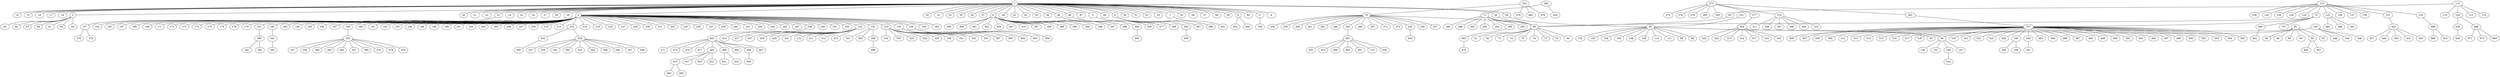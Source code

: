 graph {



	1 [height="0.05", level="1", pos="-4.62,-3436.68", width="0.05"];
	101 [level="2", pos="-7699.06,2886.42"];
	102 [level="4", pos="-5946.40,4123.65"];
	103 [height="0.05", level="1", pos="-6405.60,6977.35", width="0.05"];
	104 [height="0.05", level="1", pos="-5345.39,4912.74", width="0.05"];
	106 [level="4", pos="-7900.44,4087.11"];
	108 [level="2", pos="-6198.19,5119.49"];
	109 [height="0.05", level="1", pos="-7201.85,5485.72", width="0.05"];
	11 [height="0.05", level="1", pos="2369.71,-7256.38", width="0.05"];
	110 [level="4", pos="-6912.01,2863.04"];
	111 [height="0.05", level="1", pos="-7109.02,5964.11", width="0.05"];
	112 [height="0.05", level="1", pos="-8521.07,11626.72", width="0.05"];
	113 [height="0.05", level="1", pos="-7095.10,11741.67", width="0.05"];
	114 [height="0.05", level="1", pos="-7870.89,10526.47", width="0.05"];
	115 [level="2", pos="-9063.30,12291.19"];
	120 [height="0.05", level="1", pos="-6732.48,13351.88", width="0.05"];
	121 [level="4", pos="-4282.59,3524.44"];
	122 [height="0.05", level="1", pos="-3306.32,3863.03", width="0.05"];
	123 [height="0.05", level="1", pos="-13458.70,493.04", width="0.05"];
	125 [level="2", pos="-13285.67,-1374.09"];
	126 [level="2", pos="-12422.76,268.20"];
	128 [level="2", pos="-12574.65,1986.76"];
	129 [height="0.05", level="1", pos="-12515.44,1601.11", width="0.05"];
	131 [level="2", pos="-15383.04,1064.43"];
	134 [level="3", pos="-14976.57,1291.45"];
	136 [level="3", pos="-13691.61,2020.17"];
	137 [level="4", pos="-13111.15,-171.20"];
	138 [level="4", pos="-14152.55,-59.37"];
	139 [level="2", pos="-13973.52,1893.10"];
	14 [height="0.05", level="1", pos="-3525.53,-2757.04", width="0.05"];
	143 [level="2", pos="-14716.85,-41.36"];
	145 [level="2", pos="-6835.30,8287.38"];
	146 [level="4", pos="-8413.25,7766.66"];
	147 [level="2", pos="-8723.30,6474.10"];
	148 [level="4", pos="-7226.08,6758.86"];
	15 [height="0.05", level="1", pos="-2637.30,-7142.53", width="0.05"];
	151 [height="0.05", level="1", pos="-7847.38,8699.03", width="0.05"];
	152 [height="0.05", level="1", pos="1738.45,5172.01", width="0.05"];
	153 [height="0.05", level="1", pos="3934.15,4028.97", width="0.05"];
	155 [level="2", pos="-1450.53,3398.66"];
	156 [level="2", pos="691.85,3241.64"];
	16 [level="2", pos="608.42,-5709.95"];
	160 [height="0.05", level="1", pos="1091.03,2408.39", width="0.05"];
	163 [level="3", pos="1040.60,-1441.72"];
	164 [level="2", pos="2255.98,651.24"];
	165 [level="4", pos="-1319.41,2122.10"];
	167 [level="4", pos="-2236.30,506.38"];
	168 [height="0.05", level="1", pos="1202.06,3530.18", width="0.05"];
	169 [level="2", pos="622.87,-1788.33"];
	17 [height="0.05", level="1", pos="-1677.55,-1777.41", width="0.05"];
	171 [level="2", pos="-2596.63,8.31"];
	172 [level="2", pos="-2526.38,1102.13"];
	173 [level="2", pos="2146.56,-919.55"];
	174 [height="0.05", level="1", pos="3374.86,172.43", width="0.05"];
	175 [level="2", pos="62.07,2875.77"];
	176 [level="4", pos="-2061.69,1334.56"];
	178 [level="4", pos="92.40,2511.41"];
	179 [level="2", pos="-1880.95,2305.32"];
	181 [height="0.05", level="1", pos="-1360.66,4496.10", width="0.05"];
	182 [height="0.05", level="1", pos="-1005.51,3502.50", width="0.05"];
	183 [level="3", pos="2019.84,109.38"];
	184 [level="2", pos="-348.29,2522.78"];
	185 [level="2", pos="1741.37,-774.92"];
	186 [level="2", pos="1800.03,2690.48"];
	187 [height="0.05", level="1", pos="1769.49,1089.88", width="0.05"];
	188 [height="0.05", level="1", pos="2759.15,3265.86", width="0.05"];
	189 [level="2", pos="929.83,-1668.92"];
	19 [level="2", pos="-2023.67,-5486.14"];
	191 [level="2", pos="1651.02,-1761.04"];
	192 [level="2", pos="2861.85,-234.82"];
	193 [level="2", pos="-1497.52,-590.13"];
	194 [level="2", pos="1903.49,2012.32"];
	196 [level="2", pos="1261.09,-1815.55"];
	198 [level="2", pos="83.00,-1523.32"];
	199 [level="2", pos="-500.37,-1154.67"];
	2 [height="0.05", level="1", pos="-5146.91,-1791.31", width="0.05"];
	20 [height="0.05", level="1", pos="-3943.58,-5147.30", width="0.05"];
	201 [level="4", pos="-2515.49,60.01"];
	203 [level="2", pos="-2225.13,1365.59"];
	204 [level="3", pos="1885.43,538.52"];
	205 [height="0.05", level="1", pos="2146.33,-1927.02", width="0.05"];
	206 [level="2", pos="-1468.86,2275.25"];
	207 [level="4", pos="-2031.41,-352.91"];
	209 [level="3", pos="1900.83,-333.86"];
	21 [level="2", pos="-2741.67,-2998.88"];
	210 [height="0.05", level="1", pos="2526.12,-425.68", width="0.05"];
	213 [level="2", pos="568.59,-1563.91"];
	216 [height="0.05", level="1", pos="-2204.18,5850.32", width="0.05"];
	218 [height="0.05", level="1", pos="-2400.05,2266.51", width="0.05"];
	219 [level="2", pos="2772.19,-884.35"];
	22 [level="4", pos="-1871.06,-4676.93"];
	224 [height="0.05", level="1", pos="2145.31,-1316.85", width="0.05"];
	227 [level="4", pos="-396.27,2584.09"];
	228 [level="2", pos="-477.42,-1336.34"];
	23 [height="0.05", level="1", pos="-68.12,-7940.32", width="0.05"];
	230 [level="2", pos="99.33,-1893.40"];
	231 [level="2", pos="-2427.65,473.82"];
	232 [height="0.05", level="1", pos="1783.12,1572.22", width="0.05"];
	235 [level="4", pos="1445.74,-929.43"];
	236 [height="0.05", level="1", pos="4131.42,467.73", width="0.05"];
	237 [level="3", pos="1163.74,2462.30"];
	239 [level="2", pos="-1286.81,-895.74"];
	24 [level="2", pos="1685.17,-5069.41"];
	240 [level="4", pos="274.73,-1495.81"];
	241 [level="4", pos="-852.66,-988.74"];
	243 [level="2", pos="1478.07,998.00"];
	244 [level="3", pos="1489.49,-1263.68"];
	245 [level="4", pos="1457.65,2337.90"];
	247 [level="3", pos="2082.90,936.40"];
	248 [height="0.05", level="1", pos="4715.89,1639.41", width="0.05"];
	249 [level="2", pos="-1963.07,-741.66"];
	25 [level="2", pos="2556.08,-4159.87"];
	251 [level="3", pos="1533.13,1343.55"];
	252 [level="2", pos="-2283.99,-357.71"];
	254 [level="2", pos="-12896.41,6411.41"];
	255 [level="2", pos="-16333.39,7041.43"];
	256 [level="2", pos="-14193.63,4673.35"];
	257 [height="0.05", level="1", pos="-16136.86,8132.24", width="0.05"];
	258 [height="0.05", level="1", pos="-16762.34,4255.22", width="0.05"];
	259 [level="2", pos="-15755.81,4597.91"];
	26 [level="2", pos="-2916.17,-2405.83"];
	260 [level="2", pos="-13938.69,6607.90"];
	261 [level="2", pos="-15446.67,7398.96"];
	262 [height="0.05", level="1", pos="-14379.03,8241.03", width="0.05"];
	264 [level="2", pos="-14751.63,4451.61"];
	265 [level="2", pos="-16889.80,5461.12"];
	266 [level="4", pos="-13853.72,6043.50"];
	267 [height="0.05", level="1", pos="-17119.16,6455.23", width="0.05"];
	27 [level="2", pos="-1674.83,-1439.36"];
	271 [level="2", pos="-14410.53,7538.11"];
	272 [level="2", pos="-13506.72,5578.58"];
	273 [height="0.05", level="1", pos="-13323.48,-4970.56", width="0.05"];
	274 [level="2", pos="-11071.67,-6033.34"];
	275 [level="2", pos="-14015.02,-5579.55"];
	276 [level="2", pos="-13511.16,-4071.63"];
	277 [height="0.05", level="1", pos="-13393.87,-7279.52", width="0.05"];
	279 [level="2", pos="-12246.02,-6062.46"];
	28 [height="0.05", level="1", pos="-3246.99,-917.10", width="0.05"];
	281 [height="0.05", level="1", pos="-11467.39,-1659.10", width="0.05"];
	282 [level="4", pos="-11834.28,-4781.64"];
	283 [height="0.05", level="1", pos="-14910.71,-4517.31", width="0.05"];
	284 [height="0.05", level="1", pos="-12953.01,10638.77", width="0.05"];
	285 [level="4", pos="-10360.85,9386.03"];
	286 [level="4", pos="-11646.09,8442.60"];
	288 [level="3", pos="-10658.08,10004.49"];
	29 [level="2", pos="2469.37,-2849.46"];
	292 [level="3", pos="-11945.15,8737.34"];
	293 [level="3", pos="-10454.74,8685.98"];
	294 [level="2", pos="-12201.15,9469.09"];
	296 [height="0.05", level="1", pos="-11411.11,11378.70", width="0.05"];
	299 [height="0.05", level="1", pos="2586.84,6582.02", width="0.05"];
	3 [height="0.05", level="1", pos="-153.31,165.78", width="0.05"];
	30 [height="0.05", level="1", pos="2313.11,-4875.88", width="0.05"];
	301 [level="2", pos="2440.30,5295.03"];
	302 [level="2", pos="1361.06,6035.59"];
	304 [height="0.05", level="1", pos="-10852.04,-8564.13", width="0.05"];
	306 [level="2", pos="-10526.68,-6686.48"];
	307 [level="2", pos="-11279.67,-6960.21"];
	308 [level="4", pos="-12060.03,-6483.88"];
	309 [level="4", pos="-11463.84,-5181.58"];
	31 [level="2", pos="883.07,-2257.36"];
	310 [level="3", pos="-10873.48,-5365.03"];
	311 [level="4", pos="-10608.93,-5956.45"];
	313 [height="0.05", level="1", pos="-10260.86,-10587.90", width="0.05"];
	314 [level="2", pos="-11265.83,-9990.09"];
	317 [level="4", pos="-10272.03,-9207.04"];
	319 [level="2", pos="-12134.91,-8871.35"];
	32 [height="0.05", level="1", pos="-881.07,-6433.27", width="0.05"];
	320 [level="4", pos="-11793.02,-9528.79"];
	322 [level="4", pos="-10900.08,-8182.13"];
	323 [level="2", pos="-9988.05,-8473.92"];
	325 [height="0.05", level="1", pos="6197.26,2280.36", width="0.05"];
	328 [level="3", pos="5060.67,4085.24"];
	329 [level="2", pos="4724.57,2565.83"];
	330 [level="2", pos="4285.76,2852.60"];
	331 [level="2", pos="5495.61,3767.63"];
	332 [level="4", pos="4406.27,4866.87"];
	333 [level="3", pos="3556.18,3056.11"];
	334 [level="4", pos="3465.46,4048.72"];
	335 [height="0.05", level="1", pos="5752.85,2821.06", width="0.05"];
	336 [level="2", pos="-9847.53,-1524.97"];
	337 [height="0.05", level="1", pos="-7414.69,-2673.50", width="0.05"];
	338 [level="2", pos="-10276.83,-693.14"];
	339 [level="2", pos="-10886.81,-1320.30"];
	340 [level="3", pos="-4907.36,-4037.02"];
	341 [level="3", pos="-4470.84,-4344.17"];
	342 [level="2", pos="-454.35,4649.99"];
	343 [level="2", pos="-114.61,5250.50"];
	344 [level="2", pos="-6158.99,8981.93"];
	346 [level="4", pos="-5954.98,7942.04"];
	348 [level="3", pos="-6966.57,8778.40"];
	35 [height="0.05", level="1", pos="-3343.92,-3740.91", width="0.05"];
	355 [level="2", pos="4989.38,5981.14"];
	357 [level="4", pos="5206.18,7089.94"];
	358 [level="4", pos="3958.23,5914.49"];
	36 [height="0.05", level="1", pos="-3001.79,-5219.75", width="0.05"];
	360 [level="2", pos="6147.23,5529.11"];
	362 [level="4", pos="4856.59,5244.62"];
	364 [level="4", pos="4526.50,6974.48"];
	367 [level="2", pos="3744.28,6312.95"];
	369 [level="2", pos="6257.46,6641.44"];
	37 [height="0.05", level="1", pos="2444.80,-3549.54", width="0.05"];
	370 [level="3", pos="5687.93,5456.73"];
	374 [level="2", pos="4795.44,7320.60"];
	376 [level="2", pos="6522.80,6389.62"];
	377 [level="2", pos="924.51,-8823.98"];
	378 [level="4", pos="1150.57,-9021.74"];
	379 [level="2", pos="1589.39,-8519.77"];
	380 [height="0.05", level="1", pos="-537.55,6595.15", width="0.05"];
	381 [height="0.05", level="1", pos="462.94,7571.26", width="0.05"];
	382 [level="3", pos="408.37,6296.71"];
	387 [height="0.05", level="1", pos="-630.37,-12924.98", width="0.05"];
	388 [level="2", pos="272.55,-10208.17"];
	389 [height="0.05", level="1", pos="1263.69,-10551.41", width="0.05"];
	390 [level="2", pos="-1513.47,-12072.21"];
	394 [height="0.05", level="1", pos="-2464.01,-12682.93", width="0.05"];
	396 [level="4", pos="-514.32,-9628.08"];
	397 [level="3", pos="-1189.91,-9447.07"];
	398 [level="2", pos="-2723.70,-9837.81"];
	399 [level="2", pos="-2175.39,-11706.99"];
	4 [height="0.05", level="1", pos="-927.32,-10630.20", width="0.05"];
	40 [level="3", pos="-2379.13,-1890.27"];
	400 [height="0.05", level="1", pos="1003.92,-12267.47", width="0.05"];
	401 [level="2", pos="-404.78,-12088.53"];
	402 [level="4", pos="-1911.39,-9959.21"];
	405 [level="2", pos="472.82,-10969.27"];
	407 [level="2", pos="-2599.66,-10749.52"];
	41 [height="0.05", level="1", pos="612.85,-6202.80", width="0.05"];
	410 [level="4", pos="-2401.29,-10858.65"];
	411 [level="2", pos="-3008.35,5433.80"];
	412 [level="4", pos="-3850.66,4784.42"];
	413 [level="3", pos="-3759.58,5064.27"];
	414 [level="4", pos="-2720.83,3584.83"];
	417 [height="0.05", level="1", pos="-2924.04,5157.05", width="0.05"];
	42 [height="0.05", level="1", pos="-2377.91,-4341.17", width="0.05"];
	427 [level="4", pos="-3653.18,2925.80"];
	428 [level="2", pos="-2546.61,4359.78"];
	429 [level="4", pos="-3293.68,2945.74"];
	43 [height="0.05", level="1", pos="-2261.99,-3516.59", width="0.05"];
	431 [level="4", pos="-4328.18,3970.25"];
	434 [level="4", pos="-13337.59,10737.16"];
	44 [height="0.05", level="1", pos="65.09,-7111.36", width="0.05"];
	443 [level="2", pos="-16279.89,1819.45"];
	445 [level="4", pos="-16208.64,1954.40"];
	45 [height="0.05", level="1", pos="-5988.40,995.77", width="0.05"];
	450 [level="4", pos="-17252.64,1782.35"];
	451 [level="4", pos="-17052.42,835.49"];
	453 [level="2", pos="-16991.71,2360.65"];
	457 [level="4", pos="-16466.75,734.45"];
	46 [height="0.05", level="1", pos="3069.21,-5932.91", width="0.05"];
	461 [level="2", pos="-18457.17,5437.69"];
	462 [level="2", pos="7086.59,367.04"];
	463 [level="2", pos="9350.61,455.23"];
	464 [level="3", pos="6271.34,-348.06"];
	465 [level="4", pos="7288.17,-384.71"];
	466 [level="4", pos="6389.71,413.82"];
	467 [level="3", pos="7292.93,1617.85"];
	47 [level="2", pos="-1576.40,-1916.66"];
	471 [level="2", pos="8432.21,158.25"];
	473 [level="2", pos="8166.25,1314.58"];
	474 [level="2", pos="7784.51,-748.62"];
	477 [level="3", pos="6810.61,1487.66"];
	478 [level="2", pos="-12205.32,7053.83"];
	479 [level="4", pos="-13161.23,7172.34"];
	48 [height="0.05", level="1", pos="4445.29,-3351.00", width="0.05"];
	482 [level="4", pos="-12572.98,6243.99"];
	483 [level="2", pos="-8139.74,-942.69"];
	484 [level="4", pos="-7081.39,-4582.47"];
	486 [level="2", pos="-6754.61,-5388.77"];
	487 [height="0.05", level="1", pos="-10470.33,-2344.99", width="0.05"];
	488 [level="2", pos="-7322.01,-588.46"];
	489 [level="4", pos="-6266.92,-5029.88"];
	49 [level="3", pos="852.12,-2202.65"];
	490 [level="4", pos="-8984.52,-3043.76"];
	492 [height="0.05", level="1", pos="-4598.06,-2724.87", width="0.05"];
	493 [level="2", pos="-6070.75,-2089.26"];
	494 [height="0.05", level="1", pos="-9993.32,-3737.94", width="0.05"];
	497 [level="2", pos="-5265.71,-3151.89"];
	499 [level="2", pos="-7221.69,-996.93"];
	5 [level="2", pos="-686.68,-1554.83"];
	50 [height="0.05", level="1", pos="-2192.91,-2350.33", width="0.05"];
	500 [level="3", pos="-5378.20,-3688.93"];
	502 [height="0.05", level="1", pos="-8200.35,-6275.57", width="0.05"];
	503 [height="0.05", level="1", pos="-9362.54,-1652.11", width="0.05"];
	504 [height="0.05", level="1", pos="-5523.92,-4292.21", width="0.05"];
	505 [level="4", pos="-8753.75,-3995.80"];
	506 [height="0.05", level="1", pos="-5357.49,-5296.71", width="0.05"];
	507 [height="0.05", level="1", pos="-9308.47,-4918.42", width="0.05"];
	508 [level="4", pos="-7980.07,-1092.32"];
	509 [height="0.05", level="1", pos="-4884.54,-3321.07", width="0.05"];
	51 [height="0.05", level="1", pos="-2525.52,-6178.96", width="0.05"];
	512 [level="2", pos="-5319.21,-5469.63"];
	513 [height="0.05", level="1", pos="-6447.88,-920.63", width="0.05"];
	514 [level="2", pos="-8459.86,-4447.64"];
	515 [height="0.05", level="1", pos="-6343.72,-5000.20", width="0.05"];
	516 [height="0.05", level="1", pos="-7637.04,-5360.25", width="0.05"];
	517 [level="2", pos="-9599.39,-2574.74"];
	518 [level="2", pos="-5293.19,-4383.83"];
	519 [level="2", pos="-6573.26,-1467.94"];
	52 [height="0.05", level="1", pos="-2466.81,-2161.43", width="0.05"];
	521 [level="4", pos="-7967.65,-4497.96"];
	522 [height="0.05", level="1", pos="-9614.53,-732.02", width="0.05"];
	525 [level="2", pos="-9303.22,-3695.94"];
	528 [level="2", pos="-5917.82,-1818.29"];
	53 [level="4", pos="216.00,-2158.85"];
	532 [level="4", pos="-9298.42,7055.00"];
	536 [height="0.05", level="1", pos="833.47,9997.12", width="0.05"];
	537 [level="4", pos="-168.09,9820.21"];
	539 [level="2", pos="5.46,10861.38"];
	54 [height="0.05", level="1", pos="-1923.44,-1077.96", width="0.05"];
	541 [level="3", pos="-58.24,9404.10"];
	542 [level="2", pos="1761.54,10924.15"];
	543 [level="4", pos="387.59,10690.06"];
	544 [height="0.05", level="1", pos="2887.64,9300.06", width="0.05"];
	545 [level="2", pos="2308.48,9839.80"];
	546 [level="3", pos="843.95,8832.45"];
	547 [level="3", pos="1348.61,10777.95"];
	548 [level="2", pos="1655.73,8914.25"];
	55 [height="0.05", level="1", pos="1905.66,-2420.67", width="0.05"];
	552 [level="4", pos="-2649.94,6552.92"];
	556 [level="4", pos="-2812.52,6588.77"];
	558 [level="4", pos="4777.99,-3066.09"];
	56 [level="2", pos="-2544.08,-3962.45"];
	564 [level="4", pos="-2197.61,3483.33"];
	567 [level="4", pos="-2027.84,3788.67"];
	569 [level="4", pos="-1897.44,2743.16"];
	57 [level="2", pos="-1402.56,-5638.06"];
	577 [level="4", pos="-932.69,-1307.07"];
	58 [level="3", pos="-922.46,-1913.64"];
	583 [level="4", pos="-14304.88,-1304.89"];
	588 [level="4", pos="-13088.67,-1643.88"];
	59 [height="0.05", level="1", pos="3460.10,-2794.85", width="0.05"];
	591 [level="2", pos="-13852.48,-2107.70"];
	592 [level="4", pos="4775.72,-4887.10"];
	597 [level="2", pos="5617.55,-6009.37"];
	598 [level="4", pos="4436.12,-6154.30"];
	599 [level="2", pos="5844.68,-5023.32"];
	6 [height="0.05", level="1", pos="4878.97,-5192.19", width="0.05"];
	60 [level="3", pos="1484.64,-2527.34"];
	601 [level="3", pos="-524.68,-1709.82"];
	604 [level="2", pos="119.15,3987.02"];
	608 [level="2", pos="737.07,4322.11"];
	61 [level="2", pos="-4708.76,-741.79"];
	615 [level="3", pos="10121.24,1152.93"];
	617 [level="2", pos="10051.33,-70.99"];
	620 [level="4", pos="9172.31,1567.94"];
	621 [level="4", pos="9251.56,34.45"];
	628 [level="3", pos="-7052.62,14509.46"];
	629 [level="3", pos="-7088.97,14161.37"];
	63 [height="0.05", level="1", pos="-7113.94,1267.93", width="0.05"];
	631 [level="3", pos="6421.86,-1356.18"];
	632 [level="3", pos="5706.81,-864.07"];
	633 [level="2", pos="-17090.05,7603.38"];
	64 [level="3", pos="-4164.72,-1613.90"];
	649 [level="4", pos="833.36,-6960.69"];
	65 [level="2", pos="-4996.24,-2491.03"];
	652 [level="4", pos="1834.63,-7159.85"];
	659 [level="4", pos="5068.82,-4064.01"];
	66 [height="0.05", level="1", pos="-7237.08,110.51", width="0.05"];
	660 [level="4", pos="-11615.50,1867.25"];
	661 [level="4", pos="-11678.88,2053.27"];
	665 [level="4", pos="5736.93,330.32"];
	67 [height="0.05", level="1", pos="-5978.82,-18.10", width="0.05"];
	68 [height="0.05", level="1", pos="-4827.38,-440.18", width="0.05"];
	682 [level="4", pos="10967.84,749.00"];
	683 [level="3", pos="10468.42,1544.68"];
	689 [level="4", pos="2598.04,7471.97"];
	69 [height="0.05", level="1", pos="-10759.04,4077.29", width="0.05"];
	694 [level="2", pos="3781.67,-6752.82"];
	695 [level="2", pos="4248.21,-7416.82"];
	7 [level="3", pos="-417.33,-2051.91"];
	70 [height="0.05", level="1", pos="-15089.38,5701.01", width="0.05"];
	707 [level="4", pos="-10369.15,1393.14"];
	71 [height="0.05", level="1", pos="-10839.33,9228.20", width="0.05"];
	715 [level="3", pos="-18382.45,4718.62"];
	72 [height="0.05", level="1", pos="-10849.07,1324.07", width="0.05"];
	73 [level="2", pos="-10569.52,2505.83"];
	74 [level="3", pos="-11457.61,3545.07"];
	75 [height="0.05", level="1", pos="-9536.65,5317.27", width="0.05"];
	76 [level="2", pos="-9455.20,4394.09"];
	769 [level="4", pos="2668.25,-7487.89"];
	77 [height="0.05", level="1", pos="-10539.92,6410.01", width="0.05"];
	79 [height="0.05", level="1", pos="-12534.28,3936.29", width="0.05"];
	8 [level="4", pos="-713.01,-5440.61"];
	80 [level="2", pos="-10007.51,2860.31"];
	81 [level="4", pos="-11205.58,5116.16"];
	82 [level="2", pos="-9566.26,3159.55"];
	83 [height="0.05", level="1", pos="-9173.37,8244.95", width="0.05"];
	830 [level="2", pos="-19352.25,6287.86"];
	833 [level="4", pos="-18884.73,5047.97"];
	85 [height="0.05", level="1", pos="-3521.13,8376.75", width="0.05"];
	86 [level="2", pos="-3154.83,7781.87"];
	863 [level="2", pos="-11680.35,12201.37"];
	868 [level="2", pos="-5585.75,13344.72"];
	869 [level="4", pos="-5429.27,13670.76"];
	871 [level="2", pos="-4622.14,13315.90"];
	872 [level="2", pos="-5080.91,12267.34"];
	875 [level="3", pos="-18626.58,6641.31"];
	88 [height="0.05", level="1", pos="-5091.43,8771.88", width="0.05"];
	886 [level="3", pos="-15370.50,2775.01"];
	889 [level="3", pos="-14834.26,2349.46"];
	89 [level="3", pos="-4462.60,9154.40"];
	9 [height="0.05", level="1", pos="1746.31,-6568.05", width="0.05"];
	90 [height="0.05", level="1", pos="-2110.88,9159.83", width="0.05"];
	915 [level="3", pos="-14583.03,2734.29"];
	92 [height="0.05", level="1", pos="-3938.80,10406.74", width="0.05"];
	93 [height="0.05", level="1", pos="-5168.98,3127.98", width="0.05"];
	94 [height="0.05", level="1", pos="-2641.96,10689.61", width="0.05"];
	947 [level="3", pos="-1624.64,9438.31"];
	949 [level="2", pos="-19567.42,5425.71"];
	95 [height="0.05", level="1", pos="-7232.51,3388.87", width="0.05"];
	950 [level="4", pos="-17809.83,6425.71"];
	951 [level="4", pos="-17850.70,5123.32"];
	954 [height="0.05", level="1", pos="-1498.91,8261.34", width="0.05"];
	96 [height="0.05", level="1", pos="-8253.55,7095.42", width="0.05"];
	975 [level="2", pos="-11954.73,12844.59"];
	98 [height="0.05", level="1", pos="-5958.25,6017.42", width="0.05"];
	99 [height="0.05", level="1", pos="-8501.53,3409.26", width="0.05"];
	3 -- 216 [ ];
	3 -- 218 [ ];
	3 -- 219 [ ];
	3 -- 224 [ ];
	3 -- 228 [ ];
	3 -- 230 [ ];
	3 -- 231 [ ];
	3 -- 232 [ ];
	3 -- 236 [ ];
	3 -- 237 [ ];
	1 -- 23 [ ];
	3 -- 239 [ ];
	3 -- 243 [ ];
	3 -- 244 [ ];
	3 -- 247 [ ];
	3 -- 248 [ ];
	3 -- 249 [ ];
	3 -- 251 [ ];
	3 -- 252 [ ];
	3 -- 207 [ ];
	3 -- 201 [ ];
	1 -- 24 [ ];
	3 -- 176 [ ];
	3 -- 227 [ ];
	3 -- 165 [ ];
	3 -- 240 [ ];
	3 -- 245 [ ];
	3 -- 241 [ ];
	3 -- 178 [ ];
	3 -- 167 [ ];
	3 -- 235 [ ];
	4 -- 387 [ ];
	1 -- 25 [ ];
	4 -- 388 [ ];
	4 -- 389 [ ];
	4 -- 390 [ ];
	4 -- 394 [ ];
	4 -- 397 [ ];
	4 -- 398 [ ];
	4 -- 399 [ ];
	4 -- 400 [ ];
	4 -- 401 [ ];
	4 -- 405 [ ];
	1 -- 26 [ ];
	4 -- 407 [ ];
	4 -- 396 [ ];
	4 -- 402 [ ];
	4 -- 410 [ ];
	45 -- 69 [ ];
	46 -- 694 [ ];
	48 -- 558 [ ];
	5 -- 577 [ ];
	54 -- 95 [ ];
	6 -- 597 [ ];
	1 -- 27 [ ];
	6 -- 599 [ ];
	6 -- 592 [ ];
	6 -- 598 [ ];
	7 -- 601 [ ];
	9 -- 652 [ ];
	9 -- 649 [ ];
	101 -- 95 [ ];
	95 -- 103 [ ];
	95 -- 104 [ ];
	95 -- 108 [ ];
	1 -- 28 [ ];
	95 -- 109 [ ];
	95 -- 111 [ ];
	95 -- 96 [ ];
	95 -- 93 [ ];
	95 -- 98 [ ];
	95 -- 99 [ ];
	95 -- 106 [ ];
	95 -- 102 [ ];
	95 -- 110 [ ];
	112 -- 113 [ ];
	1 -- 29 [ ];
	112 -- 114 [ ];
	112 -- 115 [ ];
	112 -- 120 [ ];
	112 -- 83 [ ];
	120 -- 629 [ ];
	120 -- 868 [ ];
	83 -- 69 [ ];
	629 -- 628 [ ];
	868 -- 871 [ ];
	868 -- 872 [ ];
	1 -- 3 [ ];
	868 -- 869 [ ];
	122 -- 411 [ ];
	122 -- 413 [ ];
	122 -- 417 [ ];
	122 -- 428 [ ];
	122 -- 121 [ ];
	122 -- 431 [ ];
	122 -- 427 [ ];
	122 -- 414 [ ];
	122 -- 412 [ ];
	1 -- 30 [ ];
	122 -- 429 [ ];
	123 -- 125 [ ];
	123 -- 126 [ ];
	123 -- 128 [ ];
	123 -- 129 [ ];
	123 -- 131 [ ];
	123 -- 134 [ ];
	123 -- 136 [ ];
	123 -- 139 [ ];
	123 -- 143 [ ];
	1 -- 31 [ ];
	1 -- 11 [ ];
	123 -- 72 [ ];
	123 -- 137 [ ];
	123 -- 138 [ ];
	125 -- 591 [ ];
	125 -- 588 [ ];
	125 -- 583 [ ];
	131 -- 443 [ ];
	134 -- 889 [ ];
	72 -- 337 [ ];
	72 -- 69 [ ];
	1 -- 32 [ ];
	72 -- 707 [ ];
	72 -- 660 [ ];
	443 -- 453 [ ];
	443 -- 451 [ ];
	443 -- 445 [ ];
	443 -- 457 [ ];
	443 -- 450 [ ];
	889 -- 886 [ ];
	889 -- 915 [ ];
	145 -- 344 [ ];
	1 -- 35 [ ];
	145 -- 348 [ ];
	145 -- 96 [ ];
	145 -- 346 [ ];
	96 -- 147 [ ];
	96 -- 151 [ ];
	96 -- 148 [ ];
	96 -- 146 [ ];
	152 -- 299 [ ];
	152 -- 301 [ ];
	152 -- 302 [ ];
	1 -- 36 [ ];
	299 -- 689 [ ];
	153 -- 325 [ ];
	153 -- 328 [ ];
	153 -- 329 [ ];
	153 -- 330 [ ];
	153 -- 331 [ ];
	153 -- 333 [ ];
	153 -- 335 [ ];
	153 -- 334 [ ];
	153 -- 332 [ ];
	1 -- 37 [ ];
	155 -- 564 [ ];
	155 -- 569 [ ];
	155 -- 567 [ ];
	156 -- 604 [ ];
	156 -- 608 [ ];
	181 -- 380 [ ];
	380 -- 381 [ ];
	380 -- 382 [ ];
	182 -- 342 [ ];
	342 -- 343 [ ];
	1 -- 4 [ ];
	188 -- 355 [ ];
	355 -- 360 [ ];
	355 -- 367 [ ];
	355 -- 369 [ ];
	355 -- 370 [ ];
	355 -- 374 [ ];
	355 -- 376 [ ];
	355 -- 364 [ ];
	355 -- 362 [ ];
	355 -- 357 [ ];
	1 -- 40 [ ];
	355 -- 358 [ ];
	216 -- 536 [ ];
	216 -- 552 [ ];
	536 -- 539 [ ];
	536 -- 541 [ ];
	536 -- 542 [ ];
	536 -- 544 [ ];
	536 -- 545 [ ];
	536 -- 546 [ ];
	536 -- 547 [ ];
	1 -- 41 [ ];
	536 -- 548 [ ];
	536 -- 537 [ ];
	536 -- 543 [ ];
	552 -- 556 [ ];
	377 -- 379 [ ];
	377 -- 378 [ ];
	248 -- 462 [ ];
	462 -- 463 [ ];
	462 -- 464 [ ];
	462 -- 467 [ ];
	1 -- 42 [ ];
	462 -- 471 [ ];
	462 -- 473 [ ];
	462 -- 474 [ ];
	462 -- 477 [ ];
	462 -- 465 [ ];
	462 -- 466 [ ];
	254 -- 478 [ ];
	254 -- 70 [ ];
	254 -- 479 [ ];
	254 -- 482 [ ];
	1 -- 43 [ ];
	70 -- 255 [ ];
	70 -- 256 [ ];
	70 -- 257 [ ];
	70 -- 258 [ ];
	70 -- 259 [ ];
	70 -- 260 [ ];
	70 -- 261 [ ];
	70 -- 262 [ ];
	70 -- 264 [ ];
	70 -- 265 [ ];
	1 -- 44 [ ];
	1 -- 14 [ ];
	70 -- 267 [ ];
	70 -- 271 [ ];
	70 -- 272 [ ];
	70 -- 69 [ ];
	70 -- 266 [ ];
	255 -- 633 [ ];
	265 -- 461 [ ];
	461 -- 715 [ ];
	461 -- 830 [ ];
	461 -- 875 [ ];
	1 -- 45 [ ];
	461 -- 949 [ ];
	461 -- 833 [ ];
	461 -- 951 [ ];
	461 -- 950 [ ];
	273 -- 274 [ ];
	273 -- 275 [ ];
	273 -- 276 [ ];
	273 -- 277 [ ];
	273 -- 279 [ ];
	273 -- 281 [ ];
	1 -- 46 [ ];
	273 -- 283 [ ];
	273 -- 282 [ ];
	274 -- 306 [ ];
	274 -- 307 [ ];
	274 -- 310 [ ];
	274 -- 308 [ ];
	274 -- 309 [ ];
	274 -- 311 [ ];
	277 -- 304 [ ];
	281 -- 337 [ ];
	1 -- 47 [ ];
	304 -- 313 [ ];
	304 -- 314 [ ];
	304 -- 319 [ ];
	304 -- 323 [ ];
	304 -- 322 [ ];
	304 -- 320 [ ];
	304 -- 317 [ ];
	337 -- 336 [ ];
	337 -- 340 [ ];
	337 -- 483 [ ];
	1 -- 48 [ ];
	337 -- 486 [ ];
	337 -- 487 [ ];
	337 -- 488 [ ];
	337 -- 492 [ ];
	337 -- 493 [ ];
	337 -- 494 [ ];
	337 -- 497 [ ];
	337 -- 499 [ ];
	337 -- 500 [ ];
	337 -- 502 [ ];
	1 -- 49 [ ];
	337 -- 503 [ ];
	337 -- 504 [ ];
	337 -- 506 [ ];
	337 -- 507 [ ];
	337 -- 509 [ ];
	337 -- 512 [ ];
	337 -- 513 [ ];
	337 -- 514 [ ];
	337 -- 515 [ ];
	337 -- 516 [ ];
	1 -- 5 [ ];
	337 -- 517 [ ];
	337 -- 518 [ ];
	337 -- 519 [ ];
	337 -- 522 [ ];
	337 -- 525 [ ];
	337 -- 528 [ ];
	337 -- 505 [ ];
	337 -- 490 [ ];
	337 -- 521 [ ];
	337 -- 484 [ ];
	1 -- 50 [ ];
	337 -- 508 [ ];
	337 -- 489 [ ];
	284 -- 71 [ ];
	284 -- 434 [ ];
	71 -- 288 [ ];
	71 -- 292 [ ];
	71 -- 293 [ ];
	71 -- 294 [ ];
	71 -- 296 [ ];
	71 -- 69 [ ];
	1 -- 51 [ ];
	71 -- 285 [ ];
	71 -- 286 [ ];
	296 -- 863 [ ];
	863 -- 975 [ ];
	336 -- 338 [ ];
	336 -- 339 [ ];
	340 -- 341 [ ];
	69 -- 73 [ ];
	69 -- 74 [ ];
	69 -- 75 [ ];
	1 -- 52 [ ];
	69 -- 76 [ ];
	69 -- 77 [ ];
	69 -- 79 [ ];
	69 -- 80 [ ];
	69 -- 82 [ ];
	69 -- 81 [ ];
	694 -- 695 [ ];
	463 -- 615 [ ];
	463 -- 617 [ ];
	463 -- 620 [ ];
	1 -- 54 [ ];
	1 -- 15 [ ];
	463 -- 621 [ ];
	464 -- 631 [ ];
	464 -- 632 [ ];
	466 -- 665 [ ];
	615 -- 683 [ ];
	615 -- 682 [ ];
	592 -- 659 [ ];
	660 -- 661 [ ];
	85 -- 86 [ ];
	85 -- 88 [ ];
	1 -- 55 [ ];
	85 -- 89 [ ];
	85 -- 90 [ ];
	85 -- 92 [ ];
	85 -- 93 [ ];
	85 -- 94 [ ];
	90 -- 947 [ ];
	90 -- 954 [ ];
	146 -- 532 [ ];
	1 -- 56 [ ];
	1 -- 57 [ ];
	1 -- 58 [ ];
	1 -- 59 [ ];
	1 -- 6 [ ];
	1 -- 60 [ ];
	1 -- 7 [ ];
	1 -- 9 [ ];
	1 -- 53 [ ];
	1 -- 16 [ ];
	1 -- 22 [ ];
	1 -- 8 [ ];
	11 -- 769 [ ];
	2 -- 61 [ ];
	2 -- 63 [ ];
	2 -- 64 [ ];
	2 -- 65 [ ];
	2 -- 66 [ ];
	2 -- 67 [ ];
	2 -- 68 [ ];
	1 -- 17 [ ];
	23 -- 377 [ ];
	3 -- 122 [ ];
	3 -- 152 [ ];
	3 -- 153 [ ];
	3 -- 155 [ ];
	3 -- 156 [ ];
	3 -- 160 [ ];
	3 -- 163 [ ];
	3 -- 164 [ ];
	3 -- 168 [ ];
	1 -- 19 [ ];
	3 -- 169 [ ];
	3 -- 171 [ ];
	3 -- 172 [ ];
	3 -- 173 [ ];
	3 -- 174 [ ];
	3 -- 175 [ ];
	3 -- 179 [ ];
	3 -- 181 [ ];
	3 -- 182 [ ];
	3 -- 183 [ ];
	1 -- 2 [ ];
	3 -- 184 [ ];
	3 -- 185 [ ];
	3 -- 186 [ ];
	3 -- 187 [ ];
	3 -- 188 [ ];
	3 -- 189 [ ];
	3 -- 191 [ ];
	3 -- 192 [ ];
	3 -- 193 [ ];
	3 -- 194 [ ];
	1 -- 20 [ ];
	3 -- 196 [ ];
	3 -- 198 [ ];
	3 -- 199 [ ];
	3 -- 203 [ ];
	3 -- 204 [ ];
	3 -- 205 [ ];
	3 -- 206 [ ];
	3 -- 209 [ ];
	3 -- 210 [ ];
	3 -- 213 [ ];
	1 -- 21 [ ];
}
